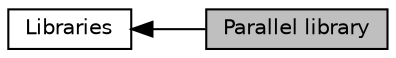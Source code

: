 digraph "Parallel library"
{
  edge [fontname="Helvetica",fontsize="10",labelfontname="Helvetica",labelfontsize="10"];
  node [fontname="Helvetica",fontsize="10",shape=record];
  rankdir=LR;
  Node0 [label="Parallel library",height=0.2,width=0.4,color="black", fillcolor="grey75", style="filled", fontcolor="black"];
  Node1 [label="Libraries",height=0.2,width=0.4,color="black", fillcolor="white", style="filled",URL="$group__Libraries.html"];
  Node1->Node0 [shape=plaintext, dir="back", style="solid"];
}
